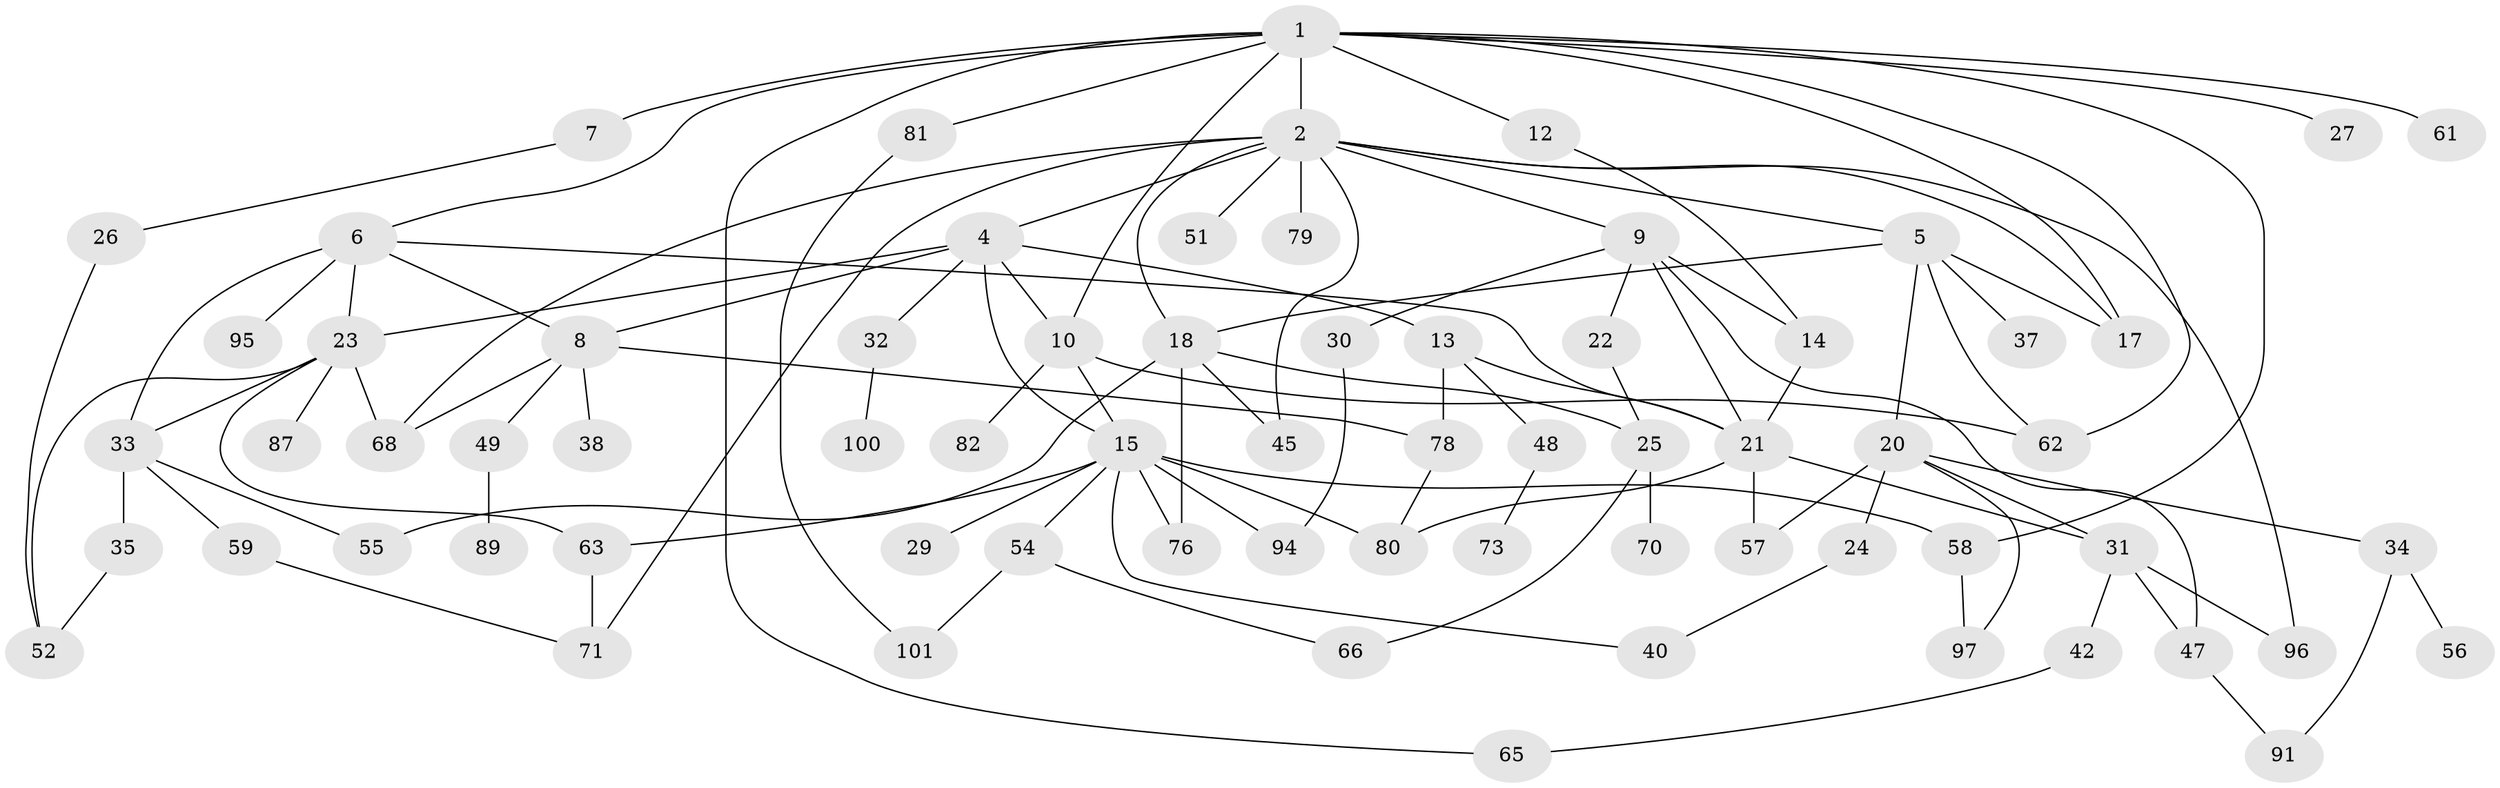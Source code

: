 // Generated by graph-tools (version 1.1) at 2025/51/02/27/25 19:51:38]
// undirected, 70 vertices, 109 edges
graph export_dot {
graph [start="1"]
  node [color=gray90,style=filled];
  1 [super="+39"];
  2 [super="+3"];
  4 [super="+19"];
  5 [super="+77"];
  6 [super="+64"];
  7 [super="+41"];
  8 [super="+36"];
  9 [super="+16"];
  10 [super="+11"];
  12;
  13 [super="+83"];
  14 [super="+74"];
  15 [super="+50"];
  17 [super="+46"];
  18;
  20 [super="+88"];
  21 [super="+28"];
  22;
  23 [super="+44"];
  24;
  25 [super="+43"];
  26 [super="+86"];
  27;
  29;
  30;
  31 [super="+60"];
  32 [super="+98"];
  33 [super="+67"];
  34 [super="+90"];
  35 [super="+53"];
  37;
  38;
  40 [super="+99"];
  42;
  45;
  47 [super="+84"];
  48;
  49 [super="+72"];
  51 [super="+92"];
  52;
  54;
  55 [super="+102"];
  56;
  57;
  58 [super="+85"];
  59;
  61;
  62 [super="+69"];
  63 [super="+75"];
  65;
  66;
  68;
  70;
  71;
  73;
  76;
  78 [super="+93"];
  79;
  80;
  81;
  82;
  87;
  89;
  91;
  94;
  95;
  96;
  97;
  100;
  101;
  1 -- 2;
  1 -- 6;
  1 -- 7 [weight=2];
  1 -- 12;
  1 -- 27;
  1 -- 62;
  1 -- 65;
  1 -- 81;
  1 -- 58;
  1 -- 10;
  1 -- 61;
  1 -- 17;
  2 -- 4;
  2 -- 5;
  2 -- 51;
  2 -- 79;
  2 -- 68;
  2 -- 96;
  2 -- 17;
  2 -- 18;
  2 -- 71;
  2 -- 9;
  2 -- 45;
  4 -- 10;
  4 -- 13;
  4 -- 15;
  4 -- 23;
  4 -- 32;
  4 -- 8;
  5 -- 17;
  5 -- 20;
  5 -- 37;
  5 -- 18;
  5 -- 62;
  6 -- 8;
  6 -- 21;
  6 -- 95;
  6 -- 23;
  6 -- 33;
  7 -- 26;
  8 -- 78;
  8 -- 68;
  8 -- 49;
  8 -- 38;
  9 -- 22;
  9 -- 21;
  9 -- 30;
  9 -- 14;
  9 -- 47;
  10 -- 62;
  10 -- 82;
  10 -- 15;
  12 -- 14;
  13 -- 21;
  13 -- 48;
  13 -- 78;
  14 -- 21;
  15 -- 29;
  15 -- 54;
  15 -- 76;
  15 -- 40;
  15 -- 80;
  15 -- 58;
  15 -- 63;
  15 -- 94;
  18 -- 55;
  18 -- 45;
  18 -- 76;
  18 -- 25;
  20 -- 24;
  20 -- 34;
  20 -- 57;
  20 -- 31;
  20 -- 97;
  21 -- 80;
  21 -- 57;
  21 -- 31;
  22 -- 25;
  23 -- 33;
  23 -- 52;
  23 -- 68;
  23 -- 87;
  23 -- 63;
  24 -- 40;
  25 -- 70;
  25 -- 66;
  26 -- 52;
  30 -- 94;
  31 -- 42;
  31 -- 96;
  31 -- 47;
  32 -- 100;
  33 -- 35;
  33 -- 59;
  33 -- 55;
  34 -- 56;
  34 -- 91;
  35 -- 52;
  42 -- 65;
  47 -- 91;
  48 -- 73;
  49 -- 89;
  54 -- 101;
  54 -- 66;
  58 -- 97;
  59 -- 71;
  63 -- 71;
  78 -- 80;
  81 -- 101;
}

